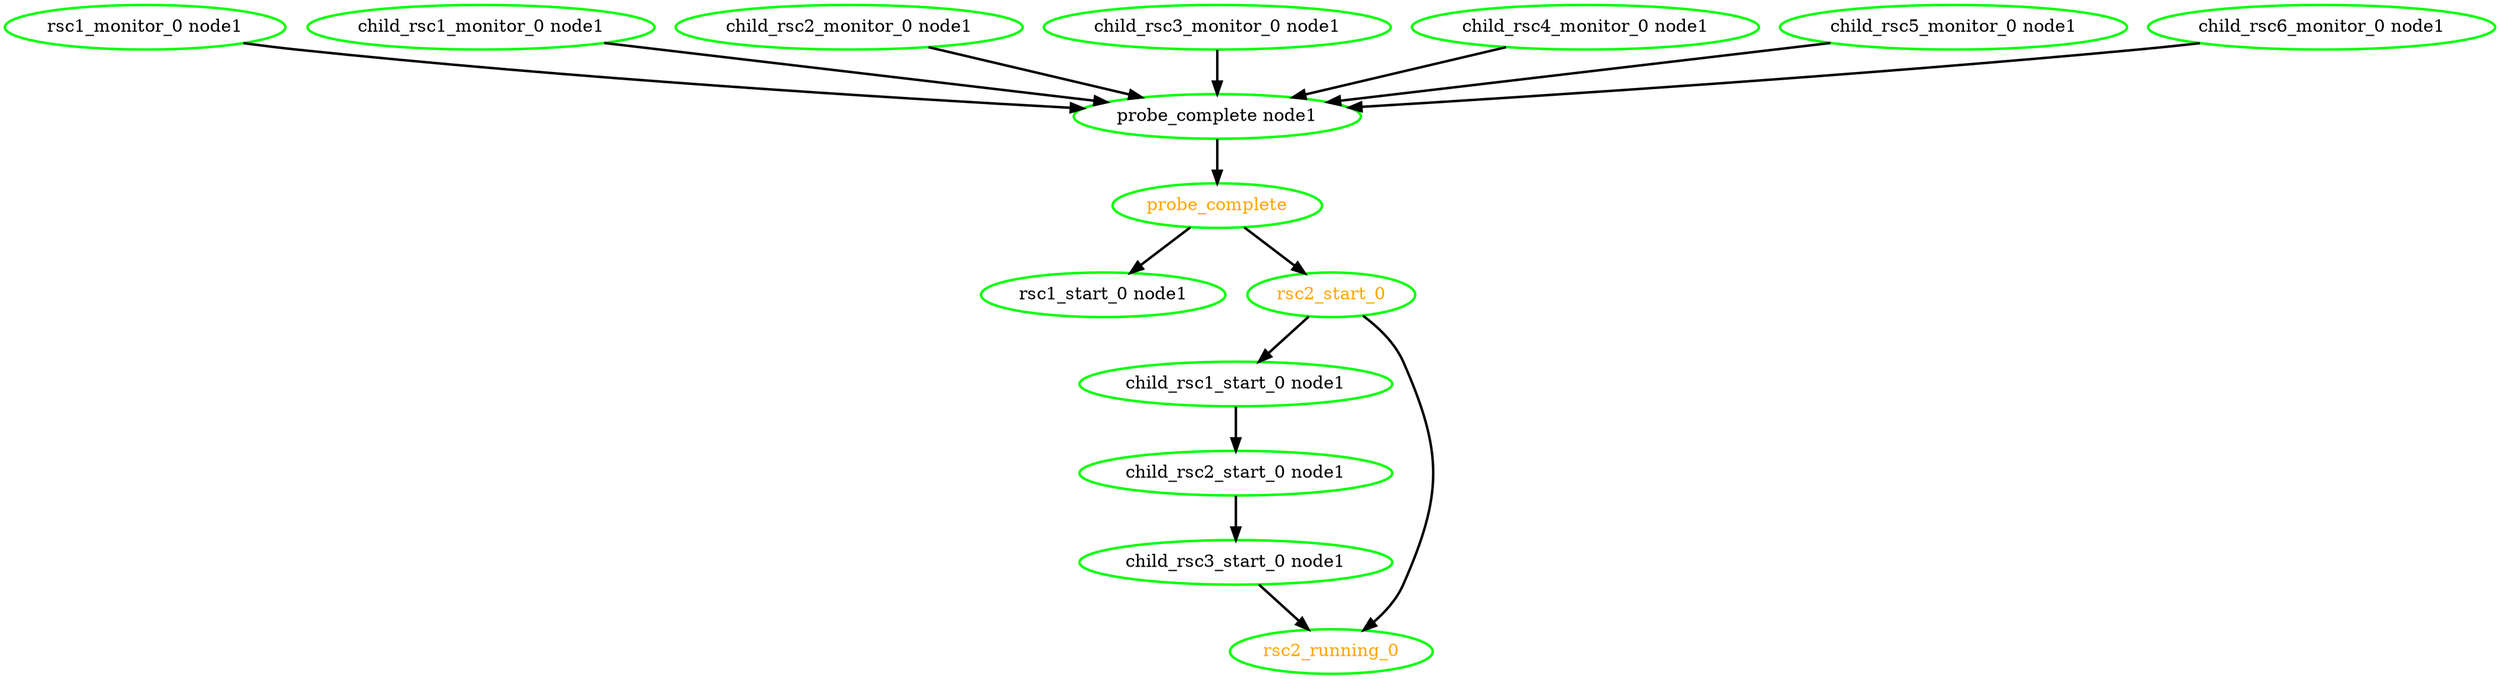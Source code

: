 digraph "g" {
	size = "30,30"
"probe_complete" [ style=bold color="green" fontcolor="orange" ]
"probe_complete node1" [ style=bold color="green" fontcolor="black" ]
"rsc1_monitor_0 node1" [ style=bold color="green" fontcolor="black" ]
"child_rsc1_monitor_0 node1" [ style=bold color="green" fontcolor="black" ]
"child_rsc2_monitor_0 node1" [ style=bold color="green" fontcolor="black" ]
"child_rsc3_monitor_0 node1" [ style=bold color="green" fontcolor="black" ]
"child_rsc4_monitor_0 node1" [ style=bold color="green" fontcolor="black" ]
"child_rsc5_monitor_0 node1" [ style=bold color="green" fontcolor="black" ]
"child_rsc6_monitor_0 node1" [ style=bold color="green" fontcolor="black" ]
"rsc1_start_0 node1" [ style=bold color="green" fontcolor="black" ]
"child_rsc1_start_0 node1" [ style=bold color="green" fontcolor="black" ]
"child_rsc2_start_0 node1" [ style=bold color="green" fontcolor="black" ]
"child_rsc3_start_0 node1" [ style=bold color="green" fontcolor="black" ]
"rsc2_start_0" [ style=bold color="green" fontcolor="orange" ]
"rsc2_running_0" [ style=bold color="green" fontcolor="orange" ]
"probe_complete node1" -> "probe_complete" [ style = bold]
"rsc1_monitor_0 node1" -> "probe_complete node1" [ style = bold]
"child_rsc1_monitor_0 node1" -> "probe_complete node1" [ style = bold]
"child_rsc2_monitor_0 node1" -> "probe_complete node1" [ style = bold]
"child_rsc3_monitor_0 node1" -> "probe_complete node1" [ style = bold]
"child_rsc4_monitor_0 node1" -> "probe_complete node1" [ style = bold]
"child_rsc5_monitor_0 node1" -> "probe_complete node1" [ style = bold]
"child_rsc6_monitor_0 node1" -> "probe_complete node1" [ style = bold]
"probe_complete" -> "rsc1_start_0 node1" [ style = bold]
"rsc2_start_0" -> "child_rsc1_start_0 node1" [ style = bold]
"child_rsc1_start_0 node1" -> "child_rsc2_start_0 node1" [ style = bold]
"child_rsc2_start_0 node1" -> "child_rsc3_start_0 node1" [ style = bold]
"probe_complete" -> "rsc2_start_0" [ style = bold]
"child_rsc3_start_0 node1" -> "rsc2_running_0" [ style = bold]
"rsc2_start_0" -> "rsc2_running_0" [ style = bold]
}
